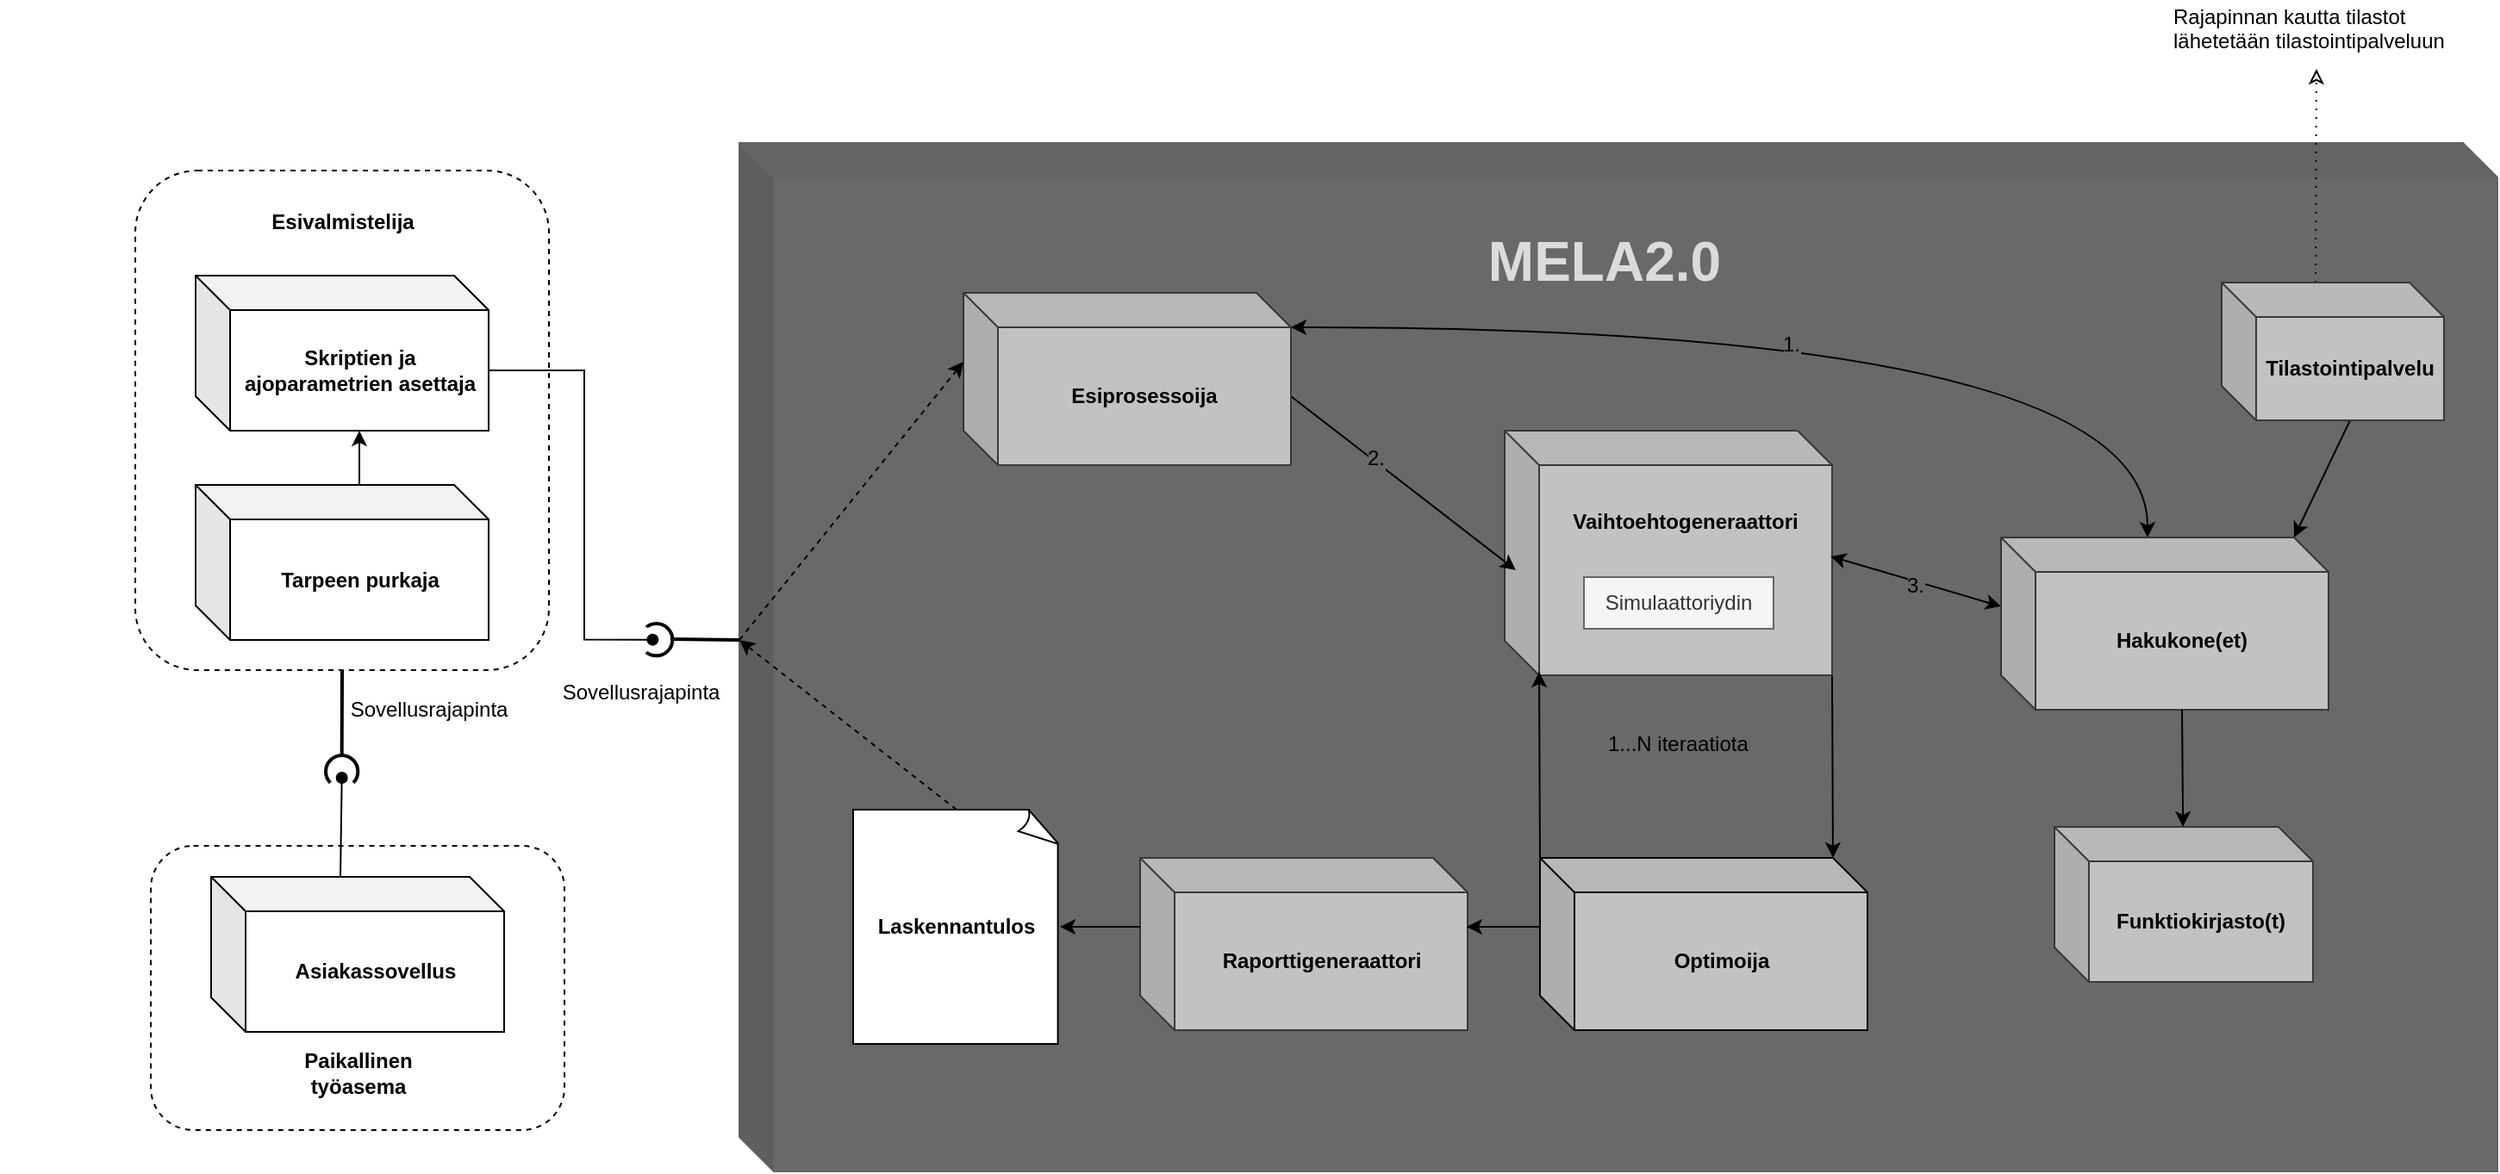 <mxfile version="11.3.2" pages="1"><diagram id="lEcCUAUXXiOXjrzOT7-i" name="Page-1"><mxGraphModel dx="1422" dy="791" grid="1" gridSize="10" guides="1" tooltips="1" connect="1" arrows="1" fold="1" page="1" pageScale="1" pageWidth="827" pageHeight="1169" math="0" shadow="0"><root><mxCell id="0"/><mxCell id="1" parent="0"/><mxCell id="cTRNHl2itoLl0950N2G_-23" value="" style="rounded=1;whiteSpace=wrap;html=1;dashed=1;" vertex="1" parent="1"><mxGeometry x="458.5" y="379" width="240" height="290" as="geometry"/></mxCell><mxCell id="cTRNHl2itoLl0950N2G_-24" value="" style="shape=cube;whiteSpace=wrap;html=1;boundedLbl=1;backgroundOutline=1;darkOpacity=0.05;darkOpacity2=0.1;fontSize=12;fillColor=#696969;strokeColor=#666666;fontColor=#333333;" vertex="1" parent="1"><mxGeometry x="809" y="363" width="1020" height="597" as="geometry"/></mxCell><mxCell id="cTRNHl2itoLl0950N2G_-25" value="MELA2.0" style="text;html=1;strokeColor=none;fillColor=none;align=center;verticalAlign=middle;whiteSpace=wrap;rounded=0;fontSize=32;fontColor=#DBDBDB;fontStyle=1" vertex="1" parent="1"><mxGeometry x="1231" y="406.5" width="160" height="50" as="geometry"/></mxCell><mxCell id="cTRNHl2itoLl0950N2G_-26" value="Raporttigeneraattori" style="shape=cube;whiteSpace=wrap;html=1;boundedLbl=1;backgroundOutline=1;darkOpacity=0.05;darkOpacity2=0.1;fontSize=12;fillColor=#C2C2C2;strokeColor=#36393d;fontStyle=1" vertex="1" parent="1"><mxGeometry x="1041.5" y="778" width="190" height="100" as="geometry"/></mxCell><mxCell id="cTRNHl2itoLl0950N2G_-27" style="edgeStyle=none;rounded=0;orthogonalLoop=1;jettySize=auto;html=1;exitX=1;exitY=1;exitDx=0;exitDy=0;exitPerimeter=0;entryX=0;entryY=0;entryDx=170;entryDy=0;entryPerimeter=0;fontSize=12;fontColor=#000000;" edge="1" parent="1" source="cTRNHl2itoLl0950N2G_-28" target="cTRNHl2itoLl0950N2G_-33"><mxGeometry relative="1" as="geometry"/></mxCell><mxCell id="cTRNHl2itoLl0950N2G_-28" value="&lt;div&gt;Vaihtoehtogeneraattori&lt;/div&gt;&lt;div&gt;&lt;br&gt;&lt;/div&gt;&lt;div&gt;&lt;br&gt;&lt;/div&gt;&lt;div&gt;&lt;br&gt;&lt;/div&gt;&lt;div&gt;&lt;br&gt;&lt;/div&gt;" style="shape=cube;whiteSpace=wrap;html=1;boundedLbl=1;backgroundOutline=1;darkOpacity=0.05;darkOpacity2=0.1;fontSize=12;fillColor=#C2C2C2;strokeColor=#36393d;fontStyle=1" vertex="1" parent="1"><mxGeometry x="1253" y="530" width="190" height="142" as="geometry"/></mxCell><mxCell id="cTRNHl2itoLl0950N2G_-29" style="edgeStyle=none;rounded=0;orthogonalLoop=1;jettySize=auto;html=1;exitX=0;exitY=0;exitDx=0;exitDy=40;exitPerimeter=0;entryX=0.995;entryY=0.514;entryDx=0;entryDy=0;entryPerimeter=0;startArrow=classic;startFill=1;endArrow=classic;endFill=1;" edge="1" parent="1" source="cTRNHl2itoLl0950N2G_-30" target="cTRNHl2itoLl0950N2G_-28"><mxGeometry relative="1" as="geometry"/></mxCell><mxCell id="cTRNHl2itoLl0950N2G_-30" value="Hakukone(et)" style="shape=cube;whiteSpace=wrap;html=1;boundedLbl=1;backgroundOutline=1;darkOpacity=0.05;darkOpacity2=0.1;fontSize=12;fillColor=#C2C2C2;strokeColor=#36393d;fontStyle=1" vertex="1" parent="1"><mxGeometry x="1541" y="592" width="190" height="100" as="geometry"/></mxCell><mxCell id="cTRNHl2itoLl0950N2G_-31" style="edgeStyle=none;rounded=0;orthogonalLoop=1;jettySize=auto;html=1;exitX=0;exitY=0;exitDx=0;exitDy=0;exitPerimeter=0;fontSize=12;fontColor=#000000;" edge="1" parent="1" source="cTRNHl2itoLl0950N2G_-33"><mxGeometry relative="1" as="geometry"><mxPoint x="1273" y="670" as="targetPoint"/></mxGeometry></mxCell><mxCell id="cTRNHl2itoLl0950N2G_-32" style="rounded=0;orthogonalLoop=1;jettySize=auto;html=1;exitX=0;exitY=0;exitDx=0;exitDy=40;exitPerimeter=0;entryX=0.997;entryY=0.4;entryDx=0;entryDy=0;entryPerimeter=0;" edge="1" parent="1" source="cTRNHl2itoLl0950N2G_-33" target="cTRNHl2itoLl0950N2G_-26"><mxGeometry relative="1" as="geometry"/></mxCell><mxCell id="cTRNHl2itoLl0950N2G_-33" value="Optimoija" style="shape=cube;whiteSpace=wrap;html=1;boundedLbl=1;backgroundOutline=1;darkOpacity=0.05;darkOpacity2=0.1;fontSize=12;fillColor=#C2C2C2;strokeColor=#000000;fontStyle=1" vertex="1" parent="1"><mxGeometry x="1273.5" y="778" width="190" height="100" as="geometry"/></mxCell><mxCell id="cTRNHl2itoLl0950N2G_-34" value="" style="group;fontSize=12;" vertex="1" connectable="0" parent="1"><mxGeometry x="1169" y="789.5" width="300" height="160" as="geometry"/></mxCell><mxCell id="cTRNHl2itoLl0950N2G_-35" value="Laskennantulos" style="whiteSpace=wrap;html=1;shape=mxgraph.basic.document;fontSize=12;fontStyle=1" vertex="1" parent="1"><mxGeometry x="875" y="750" width="120" height="136" as="geometry"/></mxCell><mxCell id="cTRNHl2itoLl0950N2G_-36" style="edgeStyle=none;rounded=0;orthogonalLoop=1;jettySize=auto;html=1;exitX=0;exitY=0;exitDx=0;exitDy=40;exitPerimeter=0;entryX=1;entryY=0.5;entryDx=0;entryDy=0;entryPerimeter=0;fontSize=12;fontColor=#000000;" edge="1" parent="1" source="cTRNHl2itoLl0950N2G_-26" target="cTRNHl2itoLl0950N2G_-35"><mxGeometry relative="1" as="geometry"/></mxCell><mxCell id="cTRNHl2itoLl0950N2G_-37" style="edgeStyle=none;rounded=0;orthogonalLoop=1;jettySize=auto;html=1;exitX=0;exitY=0;exitDx=190;exitDy=60;exitPerimeter=0;entryX=0.034;entryY=0.57;entryDx=0;entryDy=0;entryPerimeter=0;strokeColor=#000000;" edge="1" parent="1" source="cTRNHl2itoLl0950N2G_-41" target="cTRNHl2itoLl0950N2G_-28"><mxGeometry relative="1" as="geometry"/></mxCell><mxCell id="cTRNHl2itoLl0950N2G_-38" value="2." style="text;html=1;resizable=0;points=[];align=center;verticalAlign=middle;labelBackgroundColor=#696969;" vertex="1" connectable="0" parent="cTRNHl2itoLl0950N2G_-37"><mxGeometry x="-0.269" y="2" relative="1" as="geometry"><mxPoint as="offset"/></mxGeometry></mxCell><mxCell id="cTRNHl2itoLl0950N2G_-39" style="edgeStyle=orthogonalEdgeStyle;rounded=0;orthogonalLoop=1;jettySize=auto;html=1;exitX=0;exitY=0;exitDx=190;exitDy=20;exitPerimeter=0;entryX=0;entryY=0;entryDx=85;entryDy=0;entryPerimeter=0;endArrow=classic;endFill=1;endSize=6;strokeWidth=1;curved=1;startArrow=classic;startFill=1;" edge="1" parent="1" source="cTRNHl2itoLl0950N2G_-41" target="cTRNHl2itoLl0950N2G_-30"><mxGeometry relative="1" as="geometry"><Array as="points"><mxPoint x="1626" y="470"/></Array></mxGeometry></mxCell><mxCell id="cTRNHl2itoLl0950N2G_-40" value="1." style="text;html=1;resizable=0;points=[];align=center;verticalAlign=middle;labelBackgroundColor=#696969;" vertex="1" connectable="0" parent="cTRNHl2itoLl0950N2G_-39"><mxGeometry x="-0.07" y="-1" relative="1" as="geometry"><mxPoint x="2" y="9" as="offset"/></mxGeometry></mxCell><mxCell id="cTRNHl2itoLl0950N2G_-41" value="Esiprosessoija" style="shape=cube;whiteSpace=wrap;html=1;boundedLbl=1;backgroundOutline=1;darkOpacity=0.05;darkOpacity2=0.1;fontSize=12;fillColor=#C2C2C2;strokeColor=#36393d;fontStyle=1" vertex="1" parent="1"><mxGeometry x="939" y="450" width="190" height="100" as="geometry"/></mxCell><mxCell id="cTRNHl2itoLl0950N2G_-42" style="edgeStyle=orthogonalEdgeStyle;rounded=0;orthogonalLoop=1;jettySize=auto;html=1;exitX=0;exitY=0;exitDx=75;exitDy=0;exitPerimeter=0;entryX=0;entryY=0;entryDx=95;entryDy=90;entryPerimeter=0;" edge="1" parent="1" source="cTRNHl2itoLl0950N2G_-43" target="cTRNHl2itoLl0950N2G_-54"><mxGeometry relative="1" as="geometry"/></mxCell><mxCell id="cTRNHl2itoLl0950N2G_-43" value="Tarpeen purkaja" style="shape=cube;whiteSpace=wrap;html=1;boundedLbl=1;backgroundOutline=1;darkOpacity=0.05;darkOpacity2=0.1;fontSize=12;fontStyle=1" vertex="1" parent="1"><mxGeometry x="493.5" y="561.5" width="170" height="90" as="geometry"/></mxCell><mxCell id="cTRNHl2itoLl0950N2G_-44" value="" style="edgeStyle=none;rounded=0;orthogonalLoop=1;jettySize=auto;html=1;exitX=0;exitY=0;exitDx=105;exitDy=100;exitPerimeter=0;fontSize=12;fontColor=#000000;" edge="1" parent="1" source="cTRNHl2itoLl0950N2G_-30" target="cTRNHl2itoLl0950N2G_-45"><mxGeometry x="0.033" relative="1" as="geometry"><mxPoint as="offset"/><mxPoint x="1211" y="746" as="targetPoint"/></mxGeometry></mxCell><mxCell id="cTRNHl2itoLl0950N2G_-45" value="Funktiokirjasto(t)" style="shape=cube;whiteSpace=wrap;html=1;boundedLbl=1;backgroundOutline=1;darkOpacity=0.05;darkOpacity2=0.1;fontSize=12;fillColor=#C2C2C2;strokeColor=#36393d;fontStyle=1" vertex="1" parent="1"><mxGeometry x="1572" y="760" width="150" height="90" as="geometry"/></mxCell><mxCell id="cTRNHl2itoLl0950N2G_-46" value="" style="ellipse;whiteSpace=wrap;html=1;aspect=fixed;shadow=0;strokeColor=#000000;fillColor=#ffffff;direction=east;rotation=-90;strokeWidth=2;" vertex="1" parent="1"><mxGeometry x="751.5" y="642" width="18.667" height="18.667" as="geometry"/></mxCell><mxCell id="cTRNHl2itoLl0950N2G_-47" value="" style="ellipse;whiteSpace=wrap;html=1;aspect=fixed;shadow=0;strokeColor=none;fillColor=#ffffff;direction=east;rotation=-90;" vertex="1" parent="1"><mxGeometry x="740" y="642" width="18.667" height="18.667" as="geometry"/></mxCell><mxCell id="cTRNHl2itoLl0950N2G_-48" value="" style="endArrow=none;html=1;exitX=0;exitY=0;exitDx=0;exitDy=288.5;exitPerimeter=0;strokeWidth=2;" edge="1" parent="1" source="cTRNHl2itoLl0950N2G_-24"><mxGeometry width="50" height="50" relative="1" as="geometry"><mxPoint x="807" y="504" as="sourcePoint"/><mxPoint x="769" y="651" as="targetPoint"/></mxGeometry></mxCell><mxCell id="cTRNHl2itoLl0950N2G_-49" value="Sovellusrajapinta" style="text;html=1;strokeColor=none;fillColor=none;align=center;verticalAlign=middle;whiteSpace=wrap;rounded=0;" vertex="1" parent="1"><mxGeometry x="731.5" y="672" width="40" height="20" as="geometry"/></mxCell><mxCell id="cTRNHl2itoLl0950N2G_-50" value="" style="endArrow=classic;dashed=1;html=1;strokeWidth=1;entryX=0;entryY=0;entryDx=0;entryDy=40;entryPerimeter=0;endFill=1;exitX=0;exitY=0;exitDx=0;exitDy=288.5;exitPerimeter=0;" edge="1" parent="1" source="cTRNHl2itoLl0950N2G_-24" target="cTRNHl2itoLl0950N2G_-41"><mxGeometry width="50" height="50" relative="1" as="geometry"><mxPoint x="808" y="610" as="sourcePoint"/><mxPoint x="569" y="940" as="targetPoint"/></mxGeometry></mxCell><mxCell id="cTRNHl2itoLl0950N2G_-51" value="" style="endArrow=classic;dashed=1;html=1;strokeWidth=1;entryX=0;entryY=0;entryDx=0;entryDy=288.5;entryPerimeter=0;exitX=0.5;exitY=0;exitDx=0;exitDy=0;exitPerimeter=0;endFill=1;" edge="1" parent="1" source="cTRNHl2itoLl0950N2G_-35" target="cTRNHl2itoLl0950N2G_-24"><mxGeometry width="50" height="50" relative="1" as="geometry"><mxPoint x="519" y="990" as="sourcePoint"/><mxPoint x="649" y="680" as="targetPoint"/></mxGeometry></mxCell><mxCell id="cTRNHl2itoLl0950N2G_-52" value="Esivalmistelija" style="text;html=1;strokeColor=none;fillColor=none;align=center;verticalAlign=middle;whiteSpace=wrap;rounded=0;fontStyle=1" vertex="1" parent="1"><mxGeometry x="558.5" y="399" width="40" height="20" as="geometry"/></mxCell><mxCell id="cTRNHl2itoLl0950N2G_-53" style="edgeStyle=orthogonalEdgeStyle;rounded=0;orthogonalLoop=1;jettySize=auto;html=1;exitX=0;exitY=0;exitDx=170;exitDy=55;exitPerimeter=0;entryX=0.5;entryY=1;entryDx=0;entryDy=0;endArrow=oval;endFill=1;" edge="1" parent="1" source="cTRNHl2itoLl0950N2G_-54" target="cTRNHl2itoLl0950N2G_-47"><mxGeometry relative="1" as="geometry"><Array as="points"><mxPoint x="719" y="495"/><mxPoint x="719" y="651"/></Array></mxGeometry></mxCell><mxCell id="cTRNHl2itoLl0950N2G_-54" value="Skriptien ja ajoparametrien asettaja" style="shape=cube;whiteSpace=wrap;html=1;boundedLbl=1;backgroundOutline=1;darkOpacity=0.05;darkOpacity2=0.1;fontSize=12;fontStyle=1" vertex="1" parent="1"><mxGeometry x="493.5" y="440" width="170" height="90" as="geometry"/></mxCell><mxCell id="cTRNHl2itoLl0950N2G_-55" value="" style="rounded=1;whiteSpace=wrap;html=1;dashed=1;" vertex="1" parent="1"><mxGeometry x="467.5" y="771" width="240" height="165" as="geometry"/></mxCell><mxCell id="cTRNHl2itoLl0950N2G_-56" value="Asiakassovellus" style="shape=cube;whiteSpace=wrap;html=1;boundedLbl=1;backgroundOutline=1;darkOpacity=0.05;darkOpacity2=0.1;fontSize=12;fontStyle=1" vertex="1" parent="1"><mxGeometry x="502.5" y="789" width="170" height="90" as="geometry"/></mxCell><mxCell id="cTRNHl2itoLl0950N2G_-57" value="Paikallinen työasema" style="text;html=1;strokeColor=none;fillColor=none;align=center;verticalAlign=middle;whiteSpace=wrap;rounded=0;fontStyle=1" vertex="1" parent="1"><mxGeometry x="567.5" y="893" width="40" height="20" as="geometry"/></mxCell><mxCell id="cTRNHl2itoLl0950N2G_-58" value="" style="ellipse;whiteSpace=wrap;html=1;aspect=fixed;shadow=0;strokeColor=#000000;fillColor=#ffffff;direction=east;rotation=-90;strokeWidth=2;" vertex="1" parent="1"><mxGeometry x="569" y="718.5" width="18.667" height="18.667" as="geometry"/></mxCell><mxCell id="cTRNHl2itoLl0950N2G_-59" value="" style="endArrow=none;html=1;entryX=1;entryY=0.5;entryDx=0;entryDy=0;strokeWidth=2;" edge="1" parent="1" target="cTRNHl2itoLl0950N2G_-58"><mxGeometry width="50" height="50" relative="1" as="geometry"><mxPoint x="578.5" y="669" as="sourcePoint"/><mxPoint x="682" y="700.5" as="targetPoint"/></mxGeometry></mxCell><mxCell id="cTRNHl2itoLl0950N2G_-60" value="" style="ellipse;whiteSpace=wrap;html=1;aspect=fixed;shadow=0;strokeColor=none;fillColor=#ffffff;direction=east;rotation=-90;" vertex="1" parent="1"><mxGeometry x="380" y="636" width="18.667" height="18.667" as="geometry"/></mxCell><mxCell id="cTRNHl2itoLl0950N2G_-61" value="Sovellusrajapinta" style="text;html=1;strokeColor=none;fillColor=none;align=center;verticalAlign=middle;whiteSpace=wrap;rounded=0;" vertex="1" parent="1"><mxGeometry x="609" y="682" width="40" height="20" as="geometry"/></mxCell><mxCell id="cTRNHl2itoLl0950N2G_-62" value="Simulaattoriydin" style="rounded=0;whiteSpace=wrap;html=1;fillColor=#f5f5f5;strokeColor=#666666;fontColor=#333333;" vertex="1" parent="1"><mxGeometry x="1299" y="615" width="110" height="30" as="geometry"/></mxCell><mxCell id="cTRNHl2itoLl0950N2G_-63" value="3." style="text;html=1;resizable=0;points=[];align=center;verticalAlign=middle;labelBackgroundColor=#696969;" vertex="1" connectable="0" parent="1"><mxGeometry x="1499" y="600" as="geometry"><mxPoint x="-8" y="20" as="offset"/></mxGeometry></mxCell><mxCell id="cTRNHl2itoLl0950N2G_-64" style="edgeStyle=none;rounded=0;orthogonalLoop=1;jettySize=auto;html=1;exitX=0;exitY=0;exitDx=74.5;exitDy=80;exitPerimeter=0;entryX=0;entryY=0;entryDx=170;entryDy=0;entryPerimeter=0;startArrow=none;startFill=0;endArrow=classic;endFill=1;strokeColor=#000000;" edge="1" parent="1" source="cTRNHl2itoLl0950N2G_-66" target="cTRNHl2itoLl0950N2G_-30"><mxGeometry relative="1" as="geometry"/></mxCell><mxCell id="cTRNHl2itoLl0950N2G_-65" style="edgeStyle=none;rounded=0;orthogonalLoop=1;jettySize=auto;html=1;exitX=0;exitY=0;exitDx=54.5;exitDy=0;exitPerimeter=0;startArrow=none;startFill=0;endArrow=classic;endFill=0;strokeColor=#000000;dashed=1;dashPattern=1 4;" edge="1" parent="1" source="cTRNHl2itoLl0950N2G_-66"><mxGeometry relative="1" as="geometry"><mxPoint x="1724" y="320" as="targetPoint"/></mxGeometry></mxCell><mxCell id="cTRNHl2itoLl0950N2G_-66" value="Tilastointipalvelu" style="shape=cube;whiteSpace=wrap;html=1;boundedLbl=1;backgroundOutline=1;darkOpacity=0.05;darkOpacity2=0.1;fontSize=12;fillColor=#C2C2C2;strokeColor=#36393d;fontStyle=1" vertex="1" parent="1"><mxGeometry x="1669" y="444" width="129" height="80" as="geometry"/></mxCell><mxCell id="cTRNHl2itoLl0950N2G_-67" value="&lt;div&gt;Rajapinnan kautta tilastot&lt;/div&gt;&lt;div&gt; lähetetään tilastointipalveluun&lt;/div&gt;" style="text;html=1;resizable=0;points=[];autosize=1;align=left;verticalAlign=top;spacingTop=-4;" vertex="1" parent="1"><mxGeometry x="1638.5" y="280" width="180" height="30" as="geometry"/></mxCell><mxCell id="cTRNHl2itoLl0950N2G_-68" value="" style="ellipse;whiteSpace=wrap;html=1;aspect=fixed;shadow=0;strokeColor=none;fillColor=#ffffff;direction=east;rotation=-90;" vertex="1" parent="1"><mxGeometry x="569" y="731.5" width="18.667" height="18.667" as="geometry"/></mxCell><mxCell id="cTRNHl2itoLl0950N2G_-69" style="edgeStyle=none;rounded=0;orthogonalLoop=1;jettySize=auto;html=1;exitX=0;exitY=0;exitDx=75;exitDy=0;exitPerimeter=0;entryX=1;entryY=0.5;entryDx=0;entryDy=0;endArrow=oval;endFill=1;" edge="1" parent="1" source="cTRNHl2itoLl0950N2G_-56" target="cTRNHl2itoLl0950N2G_-68"><mxGeometry relative="1" as="geometry"/></mxCell><mxCell id="cTRNHl2itoLl0950N2G_-70" value="1...N iteraatiota" style="text;html=1;resizable=0;points=[];autosize=1;align=left;verticalAlign=top;spacingTop=-4;" vertex="1" parent="1"><mxGeometry x="1311" y="701.5" width="100" height="20" as="geometry"/></mxCell></root></mxGraphModel></diagram></mxfile>